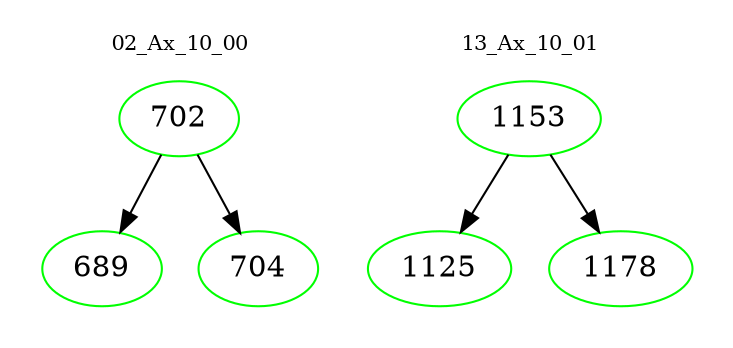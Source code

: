 digraph{
subgraph cluster_0 {
color = white
label = "02_Ax_10_00";
fontsize=10;
T0_702 [label="702", color="green"]
T0_702 -> T0_689 [color="black"]
T0_689 [label="689", color="green"]
T0_702 -> T0_704 [color="black"]
T0_704 [label="704", color="green"]
}
subgraph cluster_1 {
color = white
label = "13_Ax_10_01";
fontsize=10;
T1_1153 [label="1153", color="green"]
T1_1153 -> T1_1125 [color="black"]
T1_1125 [label="1125", color="green"]
T1_1153 -> T1_1178 [color="black"]
T1_1178 [label="1178", color="green"]
}
}

